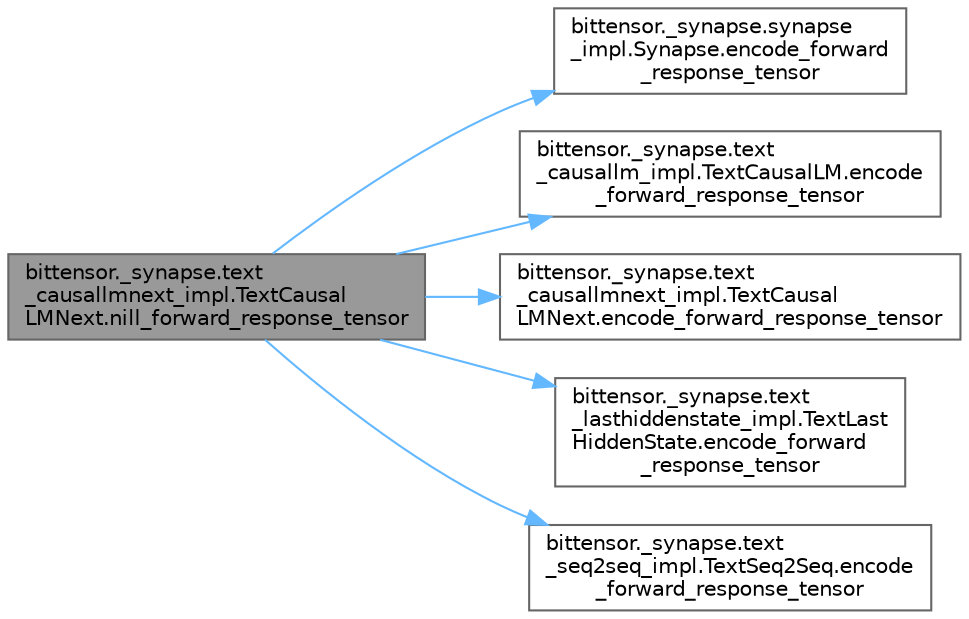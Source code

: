 digraph "bittensor._synapse.text_causallmnext_impl.TextCausalLMNext.nill_forward_response_tensor"
{
 // LATEX_PDF_SIZE
  bgcolor="transparent";
  edge [fontname=Helvetica,fontsize=10,labelfontname=Helvetica,labelfontsize=10];
  node [fontname=Helvetica,fontsize=10,shape=box,height=0.2,width=0.4];
  rankdir="LR";
  Node1 [label="bittensor._synapse.text\l_causallmnext_impl.TextCausal\lLMNext.nill_forward_response_tensor",height=0.2,width=0.4,color="gray40", fillcolor="grey60", style="filled", fontcolor="black",tooltip=" "];
  Node1 -> Node2 [color="steelblue1",style="solid"];
  Node2 [label="bittensor._synapse.synapse\l_impl.Synapse.encode_forward\l_response_tensor",height=0.2,width=0.4,color="grey40", fillcolor="white", style="filled",URL="$classbittensor_1_1__synapse_1_1synapse__impl_1_1_synapse.html#a652c329c4cfa85daf0c250a0e8547ac5",tooltip=" "];
  Node1 -> Node3 [color="steelblue1",style="solid"];
  Node3 [label="bittensor._synapse.text\l_causallm_impl.TextCausalLM.encode\l_forward_response_tensor",height=0.2,width=0.4,color="grey40", fillcolor="white", style="filled",URL="$classbittensor_1_1__synapse_1_1text__causallm__impl_1_1_text_causal_l_m.html#a90e11dd8f72c4bbd0aa8a1fd71354ec8",tooltip=" "];
  Node1 -> Node4 [color="steelblue1",style="solid"];
  Node4 [label="bittensor._synapse.text\l_causallmnext_impl.TextCausal\lLMNext.encode_forward_response_tensor",height=0.2,width=0.4,color="grey40", fillcolor="white", style="filled",URL="$classbittensor_1_1__synapse_1_1text__causallmnext__impl_1_1_text_causal_l_m_next.html#aa09a1f4173c55a677c4de0e3cb7ffa2b",tooltip=" "];
  Node1 -> Node5 [color="steelblue1",style="solid"];
  Node5 [label="bittensor._synapse.text\l_lasthiddenstate_impl.TextLast\lHiddenState.encode_forward\l_response_tensor",height=0.2,width=0.4,color="grey40", fillcolor="white", style="filled",URL="$classbittensor_1_1__synapse_1_1text__lasthiddenstate__impl_1_1_text_last_hidden_state.html#a398bbb89b8450362ba1d43c0e60abd20",tooltip=" "];
  Node1 -> Node6 [color="steelblue1",style="solid"];
  Node6 [label="bittensor._synapse.text\l_seq2seq_impl.TextSeq2Seq.encode\l_forward_response_tensor",height=0.2,width=0.4,color="grey40", fillcolor="white", style="filled",URL="$classbittensor_1_1__synapse_1_1text__seq2seq__impl_1_1_text_seq2_seq.html#a27f884510f8450ece3d08698abc0eb00",tooltip=" "];
}
